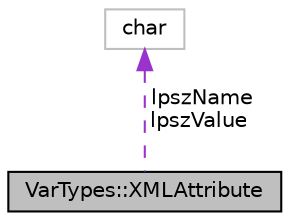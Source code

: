 digraph "VarTypes::XMLAttribute"
{
 // INTERACTIVE_SVG=YES
  edge [fontname="Helvetica",fontsize="10",labelfontname="Helvetica",labelfontsize="10"];
  node [fontname="Helvetica",fontsize="10",shape=record];
  Node1 [label="VarTypes::XMLAttribute",height=0.2,width=0.4,color="black", fillcolor="grey75", style="filled", fontcolor="black"];
  Node2 -> Node1 [dir="back",color="darkorchid3",fontsize="10",style="dashed",label=" lpszName\nlpszValue" ,fontname="Helvetica"];
  Node2 [label="char",height=0.2,width=0.4,color="grey75", fillcolor="white", style="filled"];
}
